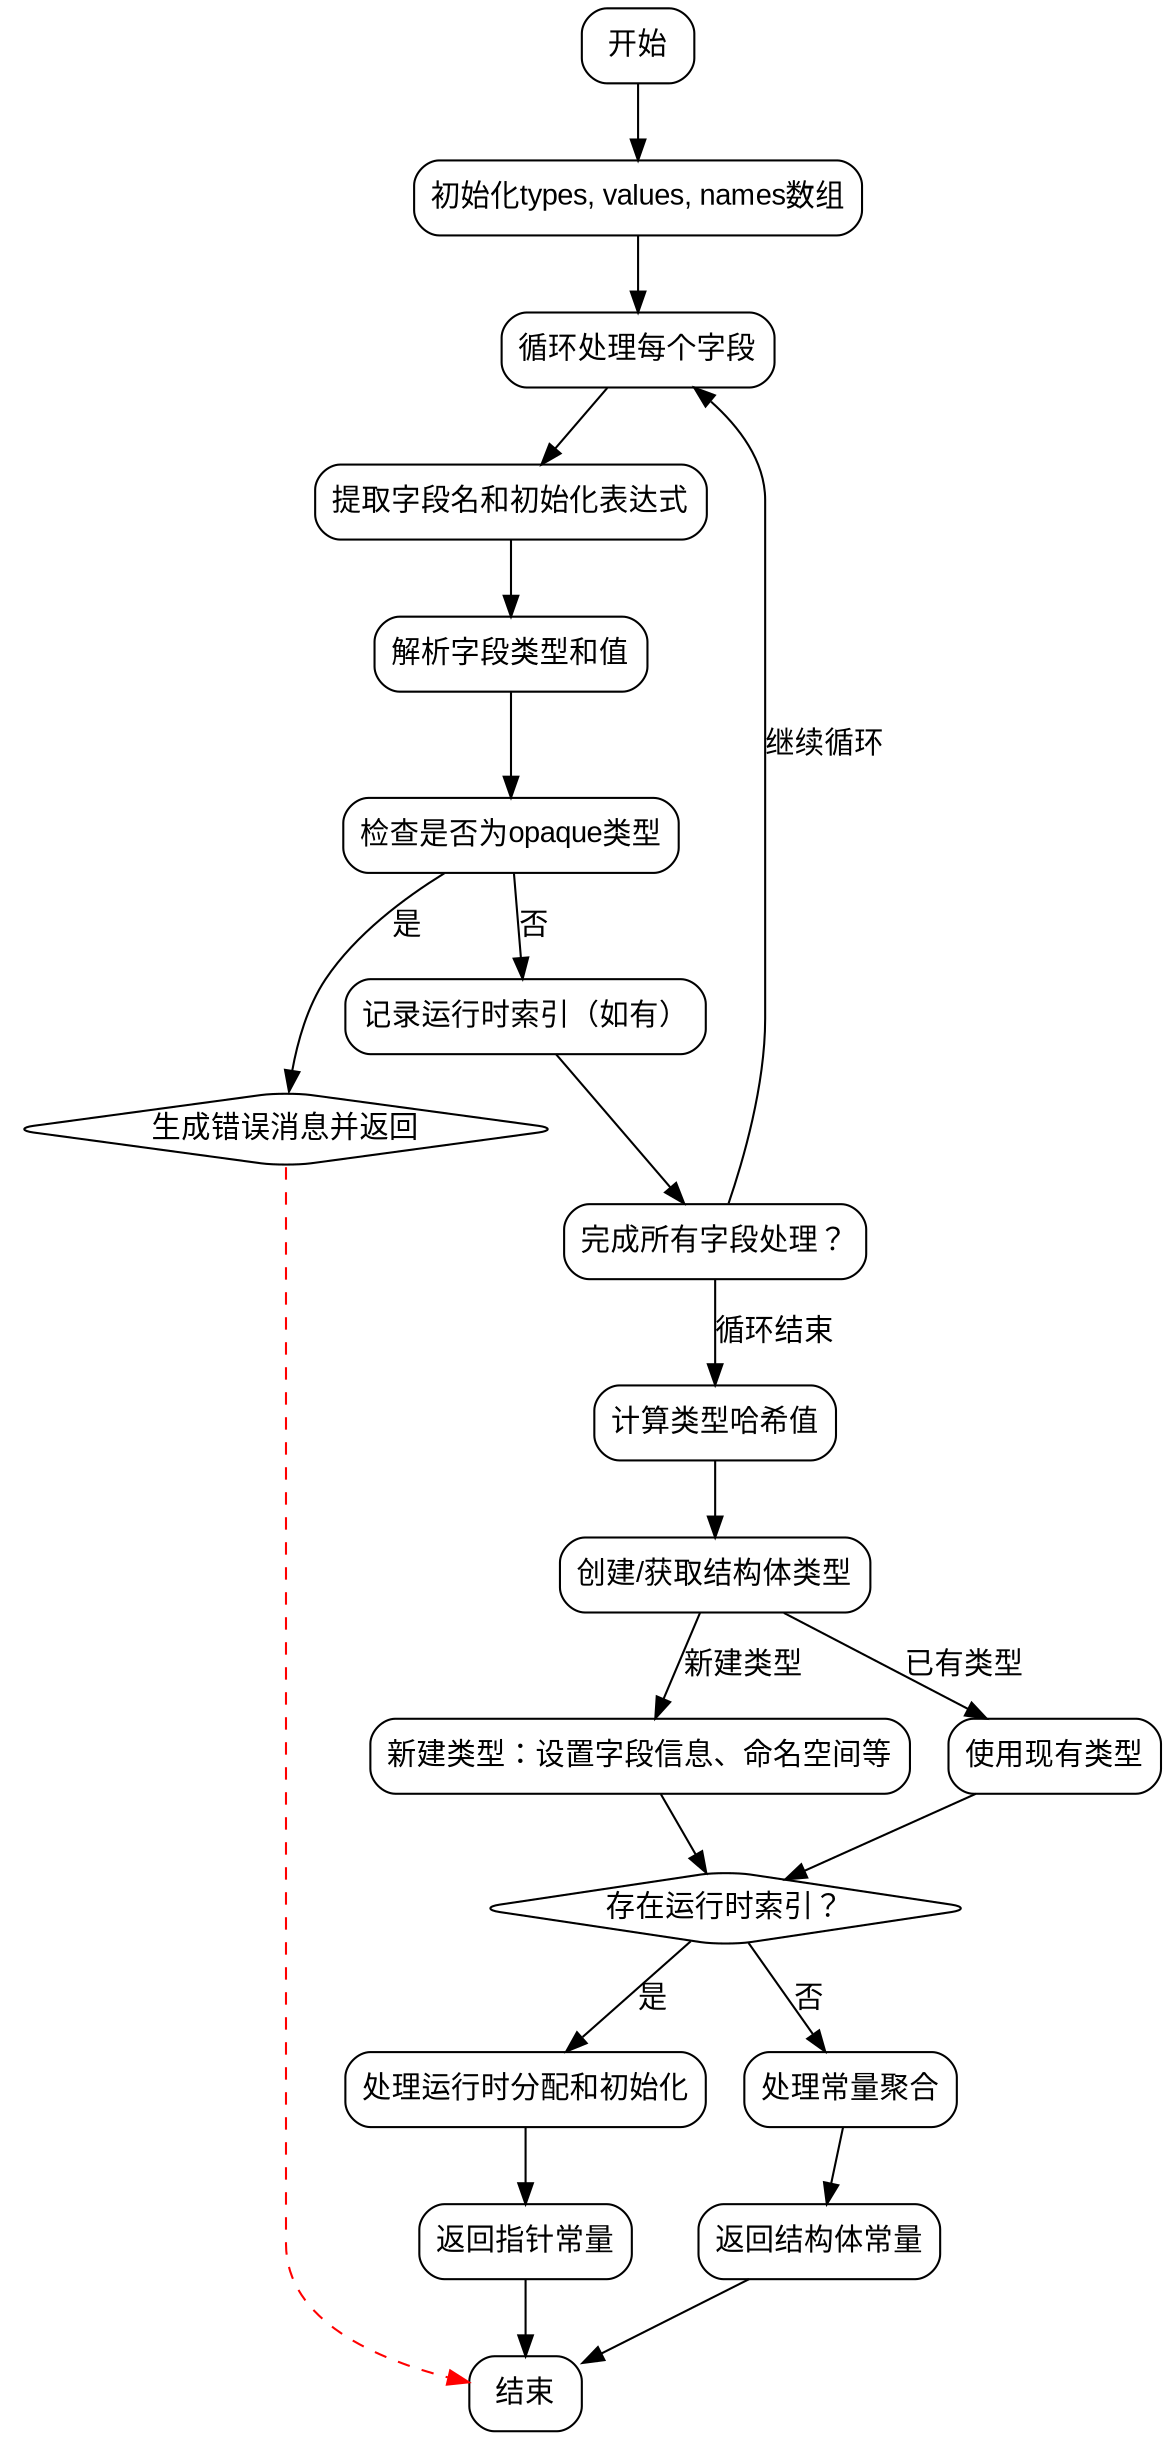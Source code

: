 
digraph flowchart {
    node [shape=rectangle, style="rounded", fontname="Arial"];
    edge [fontname="Arial"];
    rankdir=TB;

    start [label="开始"];
    init_vars [label="初始化types, values, names数组"];
    loop_start [label="循环处理每个字段"];
    extract_field [label="提取字段名和初始化表达式"];
    resolve_type_value [label="解析字段类型和值"];
    check_opaque [label="检查是否为opaque类型"];
    opaque_error [label="生成错误消息并返回", shape=diamond];
    record_runtime [label="记录运行时索引（如有）"];
    loop_end [label="完成所有字段处理？"];
    compute_hash [label="计算类型哈希值"];
    get_struct_type [label="创建/获取结构体类型"];
    new_type [label="新建类型：设置字段信息、命名空间等"];
    existing_type [label="使用现有类型"];
    check_runtime [label="存在运行时索引？", shape=diamond];
    handle_runtime [label="处理运行时分配和初始化"];
    return_ref [label="返回指针常量"];
    handle_const [label="处理常量聚合"];
    return_const [label="返回结构体常量"];
    end [label="结束"];

    start -> init_vars;
    init_vars -> loop_start;
    loop_start -> extract_field;
    extract_field -> resolve_type_value;
    resolve_type_value -> check_opaque;
    check_opaque -> opaque_error [label="是"];
    check_opaque -> record_runtime [label="否"];
    record_runtime -> loop_end;
    loop_end -> loop_start [label="继续循环"];
    loop_end -> compute_hash [label="循环结束"];
    compute_hash -> get_struct_type;
    get_struct_type -> new_type [label="新建类型"];
    get_struct_type -> existing_type [label="已有类型"];
    new_type -> check_runtime;
    existing_type -> check_runtime;
    check_runtime -> handle_runtime [label="是"];
    check_runtime -> handle_const [label="否"];
    handle_runtime -> return_ref;
    return_ref -> end;
    handle_const -> return_const;
    return_const -> end;
    opaque_error -> end [style=dashed, color=red];
}
